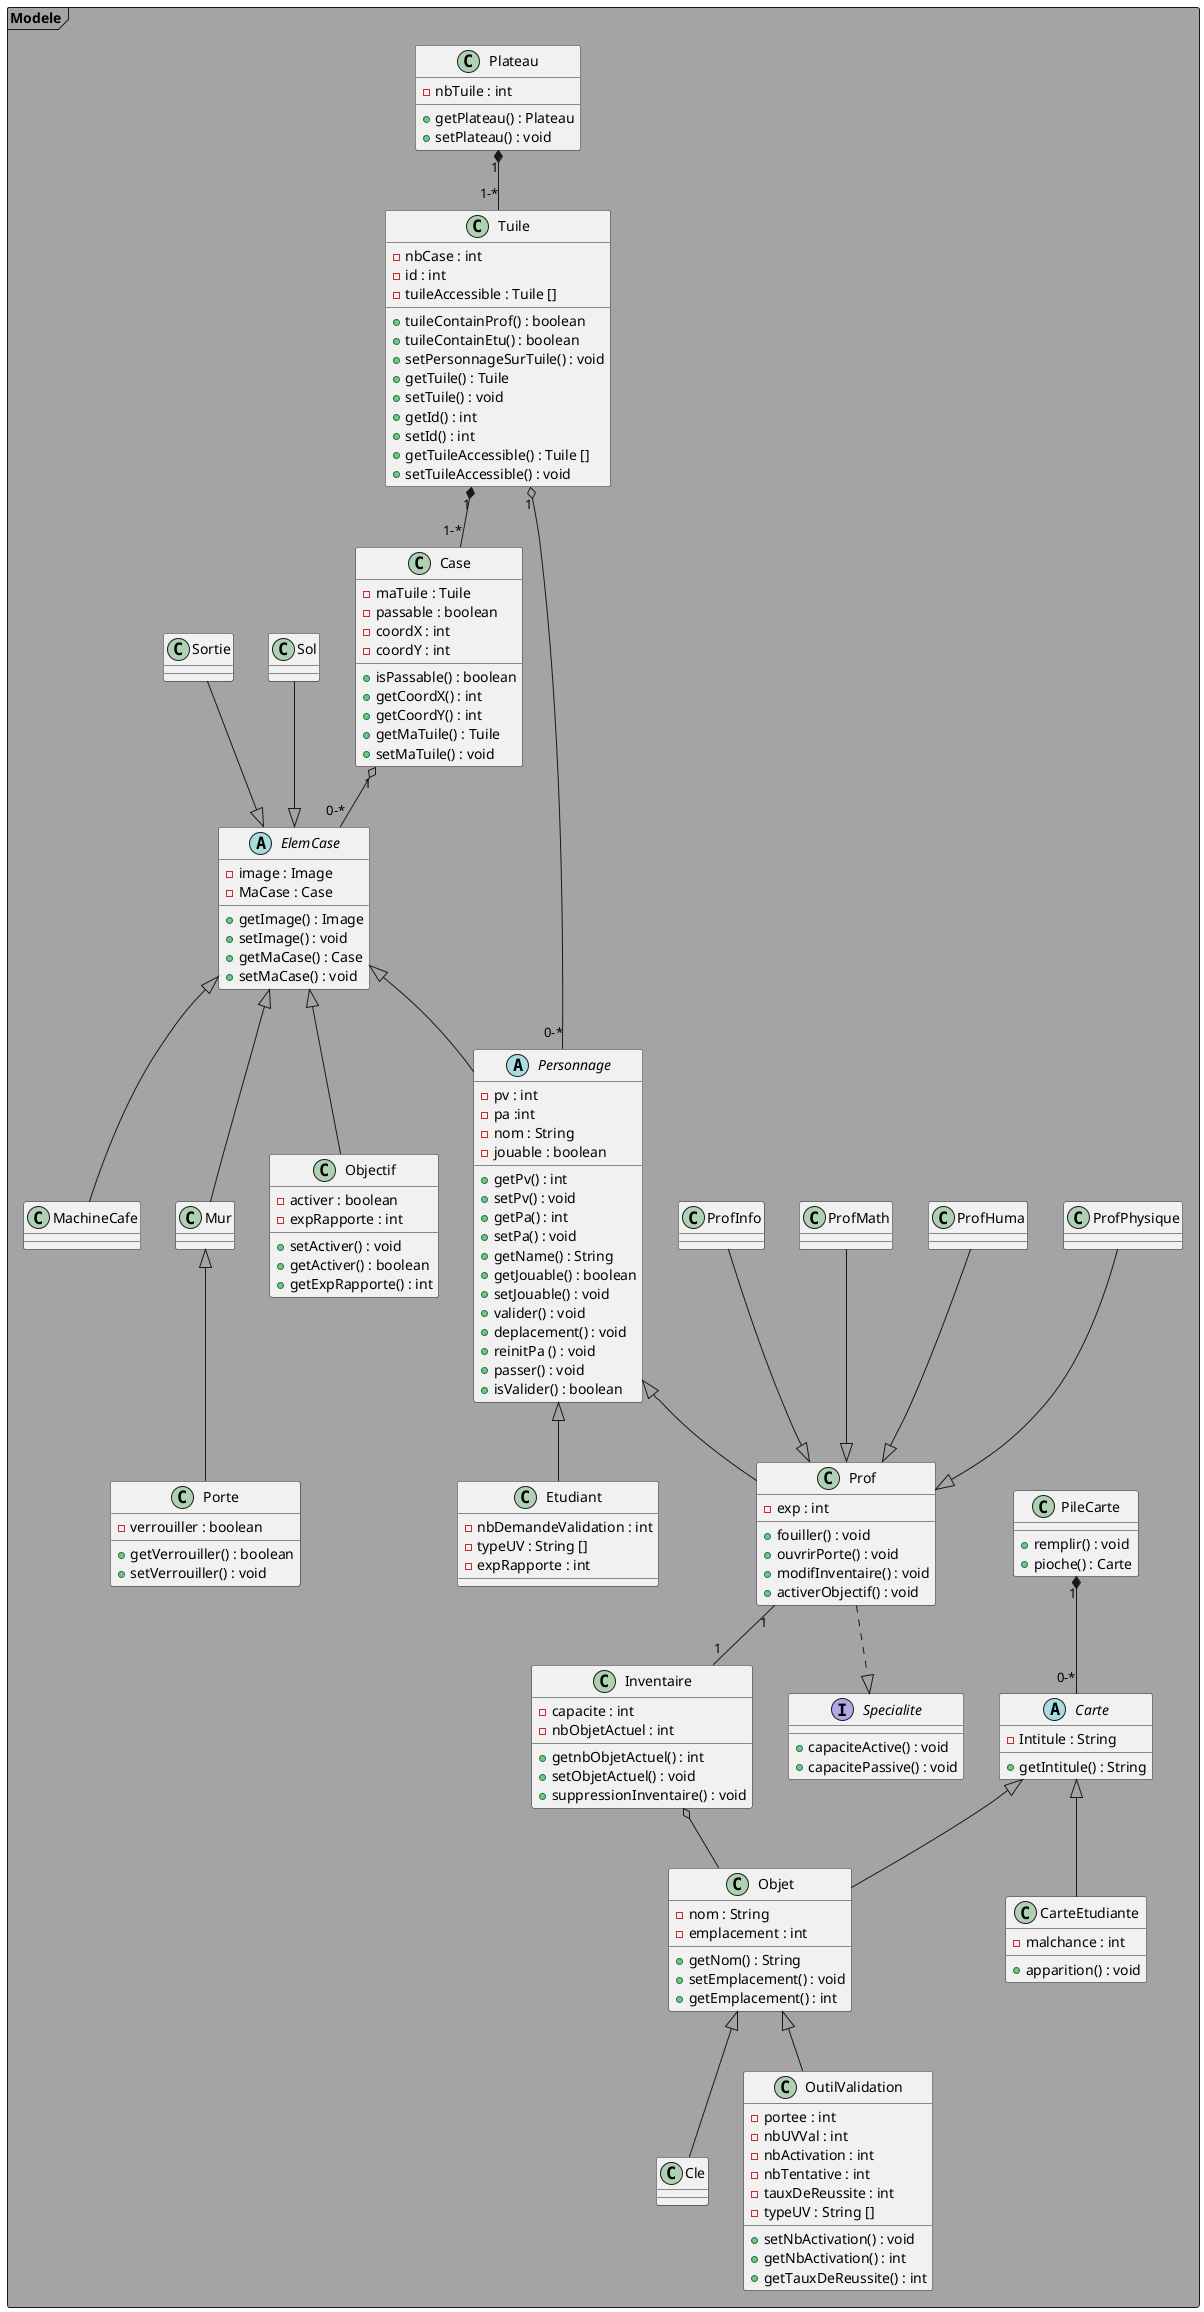 @startuml

Package  "Modele" <<Frame>> #A4A4A4 {
    class Plateau {
    - nbTuile : int
    + getPlateau() : Plateau
    + setPlateau() : void
    }
    class Tuile {
    - nbCase : int
    - id : int
    - tuileAccessible : Tuile []
    + tuileContainProf() : boolean
    + tuileContainEtu() : boolean
    + setPersonnageSurTuile() : void
    + getTuile() : Tuile
    + setTuile() : void
    + getId() : int
    + setId() : int
    + getTuileAccessible() : Tuile []
    + setTuileAccessible() : void
    }
    class Case{
    - maTuile : Tuile
    - passable : boolean
    - coordX : int
    - coordY : int
    + isPassable() : boolean
    + getCoordX() : int
    + getCoordY() : int
    + getMaTuile() : Tuile
    + setMaTuile() : void
    }
    abstract class ElemCase {
    - image : Image
    - MaCase : Case
    + getImage() : Image
    + setImage() : void
    + getMaCase() : Case
    +setMaCase() : void
    }
    class Mur
    class Porte {
    - verrouiller : boolean
    + getVerrouiller() : boolean
    + setVerrouiller() : void
    }
    class Objectif {
    - activer : boolean
    - expRapporte : int
    + setActiver() : void
    + getActiver() : boolean
    + getExpRapporte() : int
    }
    class MachineCafe
    abstract class Personnage {
    - pv : int
    - pa :int
    - nom : String
    - jouable : boolean
    + getPv() : int
    + setPv() : void
    + getPa() : int
    + setPa() : void
    + getName() : String
    + getJouable() : boolean
    + setJouable() : void
    'Attaque'
    + valider() : void
    + deplacement() : void
    + reinitPa () : void
    + passer() : void
    + isValider() : boolean
    }
    class Prof {
     - exp : int
     + fouiller() : void
     + ouvrirPorte() : void
     + modifInventaire() : void
     + activerObjectif() : void
    }
    class Etudiant {
    - nbDemandeValidation : int
    - typeUV : String []
    - expRapporte : int
    }
    interface Specialite {
        + capaciteActive() : void
        + capacitePassive() : void
    }
    class Inventaire {
    - capacite : int
    - nbObjetActuel : int
    + getnbObjetActuel() : int
    + setObjetActuel() : void
    + suppressionInventaire() : void
    }
    class Objet {
    - nom : String
    - emplacement : int
    + getNom() : String
    + setEmplacement() : void
    + getEmplacement() : int
    }
    class Cle
    class OutilValidation {
    - portee : int
    - nbUVVal : int
    - nbActivation : int
    - nbTentative : int
    - tauxDeReussite : int
    - typeUV : String []
    + setNbActivation() : void
    + getNbActivation() : int
    + getTauxDeReussite() : int
    }
    abstract class Carte {
    - Intitule : String
    + getIntitule() : String
    }
    class CarteEtudiante {
    - malchance : int
    + apparition() : void
    }
    class PileCarte {
    + remplir() : void
    + pioche() : Carte
    }
    class ProfPhysique{
    }
    class ProfHuma{
    }
    class ProfMath {
    }
    class ProfInfo{
    }
    class Sol{
    }
    class Sortie{
    }
}
'Relation
Plateau "1" *-- "1-*" Tuile
Tuile "1" *-- "1-*" Case
Case "1" o-- "0-*" ElemCase
ElemCase <|-- Mur
ElemCase <|-- Objectif
ElemCase <|-- MachineCafe
ElemCase <|-- Personnage
Tuile "1" o-- "0-*" Personnage
Mur <|-- Porte
Personnage <|-- Etudiant
Personnage <|-- Prof
Prof "1" -- "1" Inventaire
ProfPhysique --|> Prof
ProfHuma --|> Prof
ProfInfo --|> Prof
ProfMath --|> Prof
Prof ..|> Specialite
Inventaire o-- Objet
Objet <|-- Cle
Objet <|-- OutilValidation
Carte <|-- Objet
Carte <|-- CarteEtudiante
PileCarte "1" *-- "0-*" Carte
Sol --|> ElemCase
Sortie --|> ElemCase
@enduml